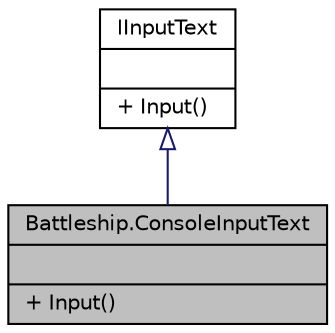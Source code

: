 digraph "Battleship.ConsoleInputText"
{
 // INTERACTIVE_SVG=YES
 // LATEX_PDF_SIZE
  edge [fontname="Helvetica",fontsize="10",labelfontname="Helvetica",labelfontsize="10"];
  node [fontname="Helvetica",fontsize="10",shape=record];
  Node1 [label="{Battleship.ConsoleInputText\n||+ Input()\l}",height=0.2,width=0.4,color="black", fillcolor="grey75", style="filled", fontcolor="black",tooltip="Implementa la Interfaz IInputText"];
  Node2 -> Node1 [dir="back",color="midnightblue",fontsize="10",style="solid",arrowtail="onormal",fontname="Helvetica"];
  Node2 [label="{IInputText\n||+ Input()\l}",height=0.2,width=0.4,color="black", fillcolor="white", style="filled",URL="$interfaceBattleship_1_1IInputText.html",tooltip="Se crea la interfaz en caso de que en el futuro haya una nueva forma de ingresar información...."];
}
